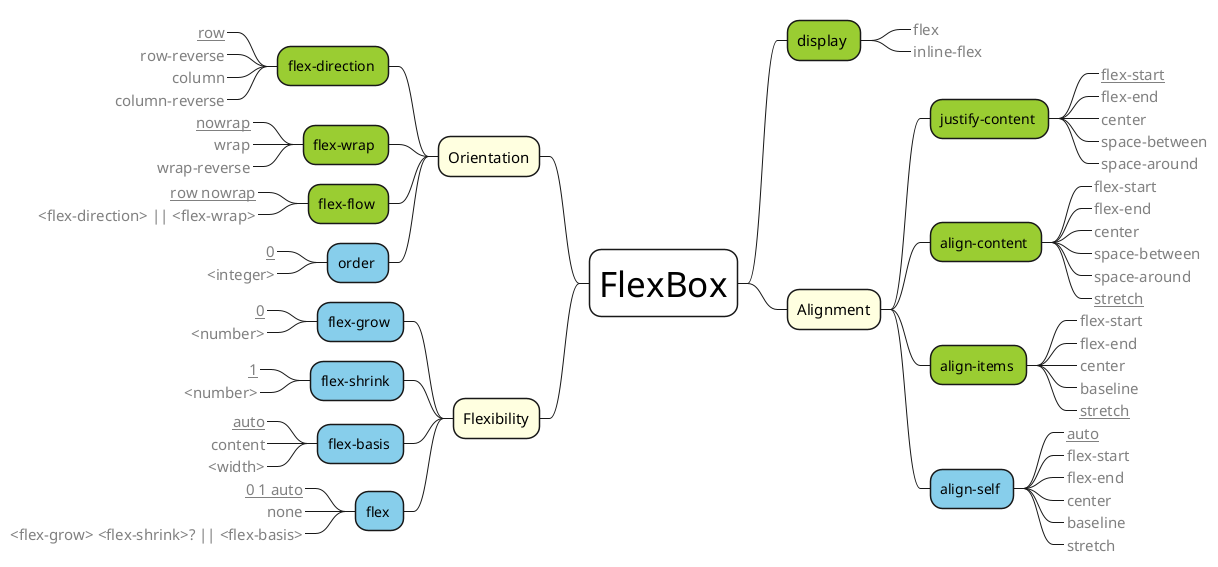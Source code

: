 @startmindmap
<style>
mindmapDiagram {
  Node {
    BackGroundColor white
  }
  rootNode {
    FontSize 35
  }
  :depth(1) {
    FontSize 15
    BackGroundColor LightYellow
  }
  leafNode {
    FontColor gray
    FontSize 15
  }
  .containerStyle * {
    BackgroundColor YellowGreen
  }
  .itemStyle * {
    BackgroundColor SkyBlue
  }
}
</style>
+ FlexBox
' ++ W3C TR
' +++_ CSS Flexible Box Layout Module Level 1 https://www.w3.org/TR/css-flexbox-1/
' +++_ CSS Box Alignment Module Level 3 https://www.w3.org/TR/css-align-3/
-- Orientation
--- flex-direction <<containerStyle>>
----_ <u>row</u>
----_ row-reverse
----_ column
----_ column-reverse
--- flex-wrap <<containerStyle>>
----_ <u>nowrap</u>
----_ wrap
----_ wrap-reverse
--- flex-flow <<containerStyle>>
----_ <u>row nowrap</u>
----_ <flex-direction> || <flex-wrap>
--- order <<itemStyle>>
----_ <u>0</u>
----_ <integer>
-- Flexibility
--- flex-grow <<itemStyle>>
----_ <u>0</u>
----_ <number>
--- flex-shrink <<itemStyle>>
----_ <u>1</u>
----_ <number>
--- flex-basis <<itemStyle>>
----_ <u>auto</u>
----_ content
----_ <width>
--- flex <<itemStyle>>
----_ <u>0 1 auto</u>
----_ none
----_ <flex-grow> <flex-shrink>? || <flex-basis>
++ display <<containerStyle>>
+++_ flex
+++_ inline-flex
++ Alignment
+++ justify-content <<containerStyle>>
++++_ <u>flex-start</u>
++++_ flex-end
++++_ center
++++_ space-between
++++_ space-around
+++ align-content <<containerStyle>>
++++_ flex-start
++++_ flex-end
++++_ center
++++_ space-between
++++_ space-around
++++_ <u>stretch</u>
+++ align-items <<containerStyle>>
++++_ flex-start
++++_ flex-end
++++_ center
++++_ baseline
++++_ <u>stretch</u>
+++ align-self <<itemStyle>>
++++_ <u>auto</u>
++++_ flex-start
++++_ flex-end
++++_ center
++++_ baseline
++++_ stretch
@endmindmap
